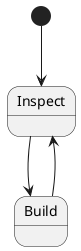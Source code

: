 @startuml

[*] --> Inspect
Inspect --> Build
Build --> Inspect

@enduml

---

@startuml

[*] --> State1
State1 --> [*]

@enduml

---

@startuml

[*] --> Foo
Foo --> [*]

@enduml
